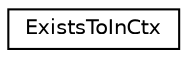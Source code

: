 digraph "Graphical Class Hierarchy"
{
 // LATEX_PDF_SIZE
  edge [fontname="Helvetica",fontsize="10",labelfontname="Helvetica",labelfontsize="10"];
  node [fontname="Helvetica",fontsize="10",shape=record];
  rankdir="LR";
  Node0 [label="ExistsToInCtx",height=0.2,width=0.4,color="black", fillcolor="white", style="filled",URL="$structExistsToInCtx.html",tooltip=" "];
}
